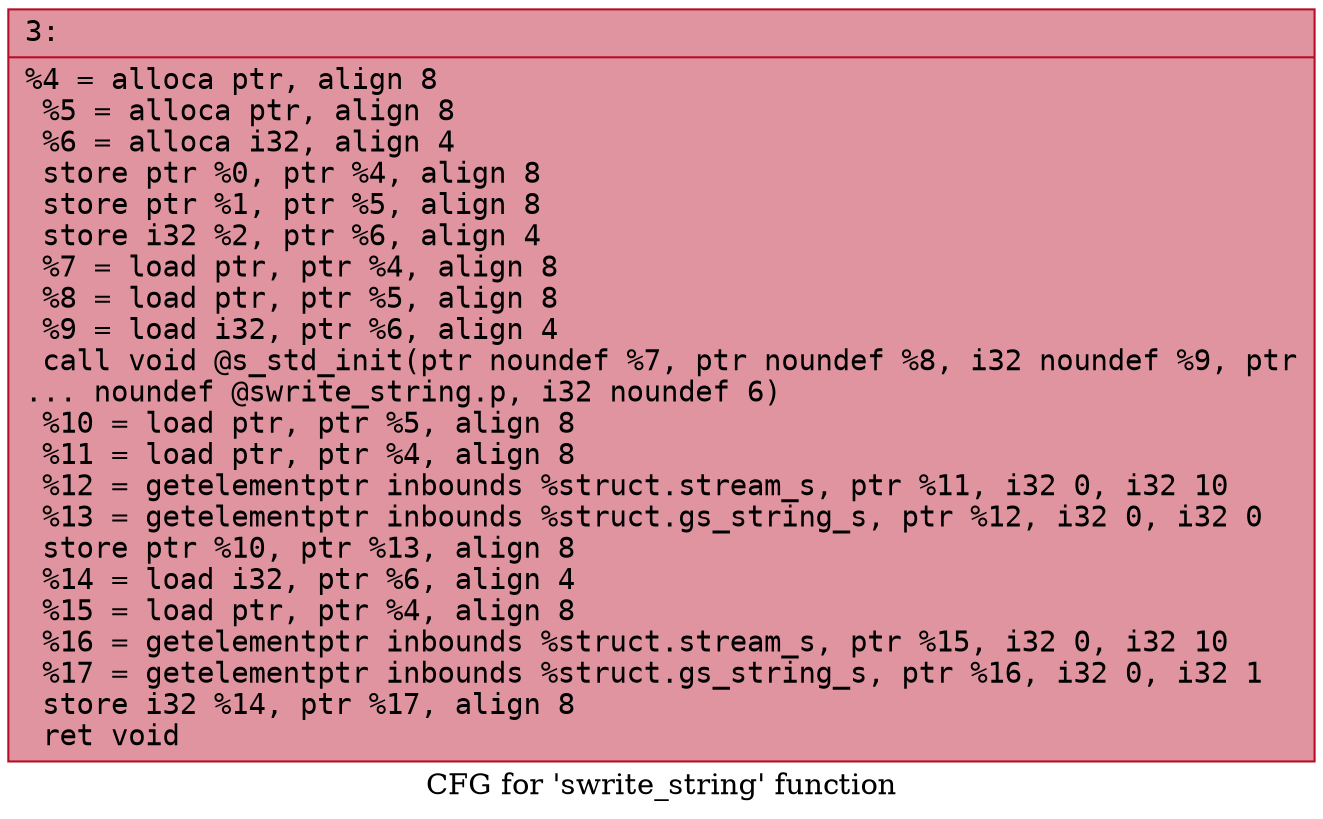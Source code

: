 digraph "CFG for 'swrite_string' function" {
	label="CFG for 'swrite_string' function";

	Node0x6000032144b0 [shape=record,color="#b70d28ff", style=filled, fillcolor="#b70d2870" fontname="Courier",label="{3:\l|  %4 = alloca ptr, align 8\l  %5 = alloca ptr, align 8\l  %6 = alloca i32, align 4\l  store ptr %0, ptr %4, align 8\l  store ptr %1, ptr %5, align 8\l  store i32 %2, ptr %6, align 4\l  %7 = load ptr, ptr %4, align 8\l  %8 = load ptr, ptr %5, align 8\l  %9 = load i32, ptr %6, align 4\l  call void @s_std_init(ptr noundef %7, ptr noundef %8, i32 noundef %9, ptr\l... noundef @swrite_string.p, i32 noundef 6)\l  %10 = load ptr, ptr %5, align 8\l  %11 = load ptr, ptr %4, align 8\l  %12 = getelementptr inbounds %struct.stream_s, ptr %11, i32 0, i32 10\l  %13 = getelementptr inbounds %struct.gs_string_s, ptr %12, i32 0, i32 0\l  store ptr %10, ptr %13, align 8\l  %14 = load i32, ptr %6, align 4\l  %15 = load ptr, ptr %4, align 8\l  %16 = getelementptr inbounds %struct.stream_s, ptr %15, i32 0, i32 10\l  %17 = getelementptr inbounds %struct.gs_string_s, ptr %16, i32 0, i32 1\l  store i32 %14, ptr %17, align 8\l  ret void\l}"];
}
